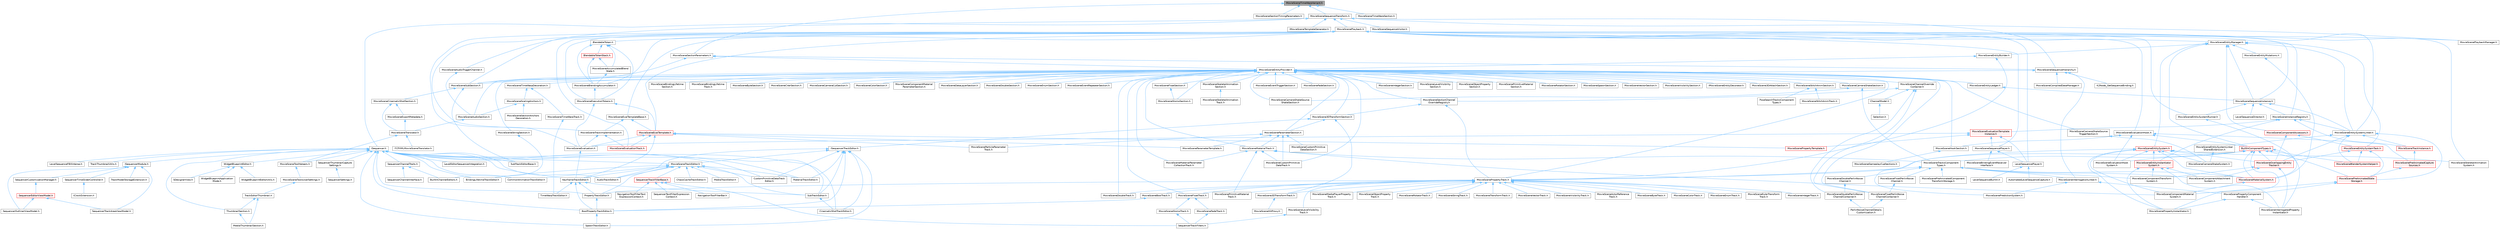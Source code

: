 digraph "MovieSceneTimeWarpVariant.h"
{
 // INTERACTIVE_SVG=YES
 // LATEX_PDF_SIZE
  bgcolor="transparent";
  edge [fontname=Helvetica,fontsize=10,labelfontname=Helvetica,labelfontsize=10];
  node [fontname=Helvetica,fontsize=10,shape=box,height=0.2,width=0.4];
  Node1 [id="Node000001",label="MovieSceneTimeWarpVariant.h",height=0.2,width=0.4,color="gray40", fillcolor="grey60", style="filled", fontcolor="black",tooltip=" "];
  Node1 -> Node2 [id="edge1_Node000001_Node000002",dir="back",color="steelblue1",style="solid",tooltip=" "];
  Node2 [id="Node000002",label="MovieSceneSectionParameters.h",height=0.2,width=0.4,color="grey40", fillcolor="white", style="filled",URL="$da/d17/MovieSceneSectionParameters_8h.html",tooltip=" "];
  Node2 -> Node3 [id="edge2_Node000002_Node000003",dir="back",color="steelblue1",style="solid",tooltip=" "];
  Node3 [id="Node000003",label="IMovieSceneEntityProvider.h",height=0.2,width=0.4,color="grey40", fillcolor="white", style="filled",URL="$dc/de1/IMovieSceneEntityProvider_8h.html",tooltip=" "];
  Node3 -> Node4 [id="edge3_Node000003_Node000004",dir="back",color="steelblue1",style="solid",tooltip=" "];
  Node4 [id="Node000004",label="IMovieSceneEntityDecorator.h",height=0.2,width=0.4,color="grey40", fillcolor="white", style="filled",URL="$da/d36/IMovieSceneEntityDecorator_8h.html",tooltip=" "];
  Node3 -> Node5 [id="edge4_Node000003_Node000005",dir="back",color="steelblue1",style="solid",tooltip=" "];
  Node5 [id="Node000005",label="MovieScene3DAttachSection.h",height=0.2,width=0.4,color="grey40", fillcolor="white", style="filled",URL="$d4/db3/MovieScene3DAttachSection_8h.html",tooltip=" "];
  Node3 -> Node6 [id="edge5_Node000003_Node000006",dir="back",color="steelblue1",style="solid",tooltip=" "];
  Node6 [id="Node000006",label="MovieScene3DTransformSection.h",height=0.2,width=0.4,color="grey40", fillcolor="white", style="filled",URL="$de/dab/MovieScene3DTransformSection_8h.html",tooltip=" "];
  Node6 -> Node7 [id="edge6_Node000006_Node000007",dir="back",color="steelblue1",style="solid",tooltip=" "];
  Node7 [id="Node000007",label="ISequencerTrackEditor.h",height=0.2,width=0.4,color="grey40", fillcolor="white", style="filled",URL="$df/dca/ISequencerTrackEditor_8h.html",tooltip=" "];
  Node7 -> Node8 [id="edge7_Node000007_Node000008",dir="back",color="steelblue1",style="solid",tooltip=" "];
  Node8 [id="Node000008",label="AudioTrackEditor.h",height=0.2,width=0.4,color="grey40", fillcolor="white", style="filled",URL="$dd/d96/AudioTrackEditor_8h.html",tooltip=" "];
  Node7 -> Node9 [id="edge8_Node000007_Node000009",dir="back",color="steelblue1",style="solid",tooltip=" "];
  Node9 [id="Node000009",label="BoolPropertyTrackEditor.h",height=0.2,width=0.4,color="grey40", fillcolor="white", style="filled",URL="$db/d07/BoolPropertyTrackEditor_8h.html",tooltip=" "];
  Node9 -> Node10 [id="edge9_Node000009_Node000010",dir="back",color="steelblue1",style="solid",tooltip=" "];
  Node10 [id="Node000010",label="SpawnTrackEditor.h",height=0.2,width=0.4,color="grey40", fillcolor="white", style="filled",URL="$d5/dac/SpawnTrackEditor_8h.html",tooltip=" "];
  Node7 -> Node11 [id="edge10_Node000007_Node000011",dir="back",color="steelblue1",style="solid",tooltip=" "];
  Node11 [id="Node000011",label="CinematicShotTrackEditor.h",height=0.2,width=0.4,color="grey40", fillcolor="white", style="filled",URL="$d3/d0c/CinematicShotTrackEditor_8h.html",tooltip=" "];
  Node7 -> Node12 [id="edge11_Node000007_Node000012",dir="back",color="steelblue1",style="solid",tooltip=" "];
  Node12 [id="Node000012",label="CustomPrimitiveDataTrack\lEditor.h",height=0.2,width=0.4,color="grey40", fillcolor="white", style="filled",URL="$dc/d8f/CustomPrimitiveDataTrackEditor_8h.html",tooltip=" "];
  Node7 -> Node13 [id="edge12_Node000007_Node000013",dir="back",color="steelblue1",style="solid",tooltip=" "];
  Node13 [id="Node000013",label="MaterialTrackEditor.h",height=0.2,width=0.4,color="grey40", fillcolor="white", style="filled",URL="$d1/d9f/MaterialTrackEditor_8h.html",tooltip=" "];
  Node7 -> Node14 [id="edge13_Node000007_Node000014",dir="back",color="steelblue1",style="solid",tooltip=" "];
  Node14 [id="Node000014",label="MovieSceneTrackEditor.h",height=0.2,width=0.4,color="grey40", fillcolor="white", style="filled",URL="$db/d6c/MovieSceneTrackEditor_8h.html",tooltip=" "];
  Node14 -> Node8 [id="edge14_Node000014_Node000008",dir="back",color="steelblue1",style="solid",tooltip=" "];
  Node14 -> Node15 [id="edge15_Node000014_Node000015",dir="back",color="steelblue1",style="solid",tooltip=" "];
  Node15 [id="Node000015",label="BindingLifetimeTrackEditor.h",height=0.2,width=0.4,color="grey40", fillcolor="white", style="filled",URL="$db/d3c/BindingLifetimeTrackEditor_8h.html",tooltip=" "];
  Node14 -> Node16 [id="edge16_Node000014_Node000016",dir="back",color="steelblue1",style="solid",tooltip=" "];
  Node16 [id="Node000016",label="ChaosCacheTrackEditor.h",height=0.2,width=0.4,color="grey40", fillcolor="white", style="filled",URL="$db/d36/ChaosCacheTrackEditor_8h.html",tooltip=" "];
  Node14 -> Node17 [id="edge17_Node000014_Node000017",dir="back",color="steelblue1",style="solid",tooltip=" "];
  Node17 [id="Node000017",label="CommonAnimationTrackEditor.h",height=0.2,width=0.4,color="grey40", fillcolor="white", style="filled",URL="$d9/d6e/CommonAnimationTrackEditor_8h.html",tooltip=" "];
  Node14 -> Node12 [id="edge18_Node000014_Node000012",dir="back",color="steelblue1",style="solid",tooltip=" "];
  Node14 -> Node18 [id="edge19_Node000014_Node000018",dir="back",color="steelblue1",style="solid",tooltip=" "];
  Node18 [id="Node000018",label="KeyframeTrackEditor.h",height=0.2,width=0.4,color="grey40", fillcolor="white", style="filled",URL="$dd/d47/KeyframeTrackEditor_8h.html",tooltip=" "];
  Node18 -> Node9 [id="edge20_Node000018_Node000009",dir="back",color="steelblue1",style="solid",tooltip=" "];
  Node18 -> Node19 [id="edge21_Node000018_Node000019",dir="back",color="steelblue1",style="solid",tooltip=" "];
  Node19 [id="Node000019",label="PropertyTrackEditor.h",height=0.2,width=0.4,color="grey40", fillcolor="white", style="filled",URL="$da/d9a/PropertyTrackEditor_8h.html",tooltip=" "];
  Node19 -> Node9 [id="edge22_Node000019_Node000009",dir="back",color="steelblue1",style="solid",tooltip=" "];
  Node18 -> Node20 [id="edge23_Node000018_Node000020",dir="back",color="steelblue1",style="solid",tooltip=" "];
  Node20 [id="Node000020",label="SubTrackEditor.h",height=0.2,width=0.4,color="grey40", fillcolor="white", style="filled",URL="$d8/d5b/SubTrackEditor_8h.html",tooltip=" "];
  Node20 -> Node11 [id="edge24_Node000020_Node000011",dir="back",color="steelblue1",style="solid",tooltip=" "];
  Node18 -> Node21 [id="edge25_Node000018_Node000021",dir="back",color="steelblue1",style="solid",tooltip=" "];
  Node21 [id="Node000021",label="TimeWarpTrackEditor.h",height=0.2,width=0.4,color="grey40", fillcolor="white", style="filled",URL="$dc/d2e/TimeWarpTrackEditor_8h.html",tooltip=" "];
  Node14 -> Node13 [id="edge26_Node000014_Node000013",dir="back",color="steelblue1",style="solid",tooltip=" "];
  Node14 -> Node22 [id="edge27_Node000014_Node000022",dir="back",color="steelblue1",style="solid",tooltip=" "];
  Node22 [id="Node000022",label="MediaTrackEditor.h",height=0.2,width=0.4,color="grey40", fillcolor="white", style="filled",URL="$d0/d41/MediaTrackEditor_8h.html",tooltip=" "];
  Node14 -> Node19 [id="edge28_Node000014_Node000019",dir="back",color="steelblue1",style="solid",tooltip=" "];
  Node14 -> Node23 [id="edge29_Node000014_Node000023",dir="back",color="steelblue1",style="solid",tooltip=" "];
  Node23 [id="Node000023",label="SequencerTrackFilterBase.h",height=0.2,width=0.4,color="red", fillcolor="#FFF0F0", style="filled",URL="$d8/def/Filters_2SequencerTrackFilterBase_8h.html",tooltip=" "];
  Node23 -> Node24 [id="edge30_Node000023_Node000024",dir="back",color="steelblue1",style="solid",tooltip=" "];
  Node24 [id="Node000024",label="NavigationToolFilterBar.h",height=0.2,width=0.4,color="grey40", fillcolor="white", style="filled",URL="$df/d14/NavigationToolFilterBar_8h.html",tooltip=" "];
  Node23 -> Node25 [id="edge31_Node000023_Node000025",dir="back",color="steelblue1",style="solid",tooltip=" "];
  Node25 [id="Node000025",label="NavigationToolFilterText\lExpressionContext.h",height=0.2,width=0.4,color="grey40", fillcolor="white", style="filled",URL="$d8/dd2/NavigationToolFilterTextExpressionContext_8h.html",tooltip=" "];
  Node23 -> Node26 [id="edge32_Node000023_Node000026",dir="back",color="steelblue1",style="solid",tooltip=" "];
  Node26 [id="Node000026",label="SequencerTextFilterExpression\lContext.h",height=0.2,width=0.4,color="grey40", fillcolor="white", style="filled",URL="$d0/d9f/SequencerTextFilterExpressionContext_8h.html",tooltip=" "];
  Node23 -> Node38 [id="edge33_Node000023_Node000038",dir="back",color="steelblue1",style="solid",tooltip=" "];
  Node38 [id="Node000038",label="SequencerTrackFilters.h",height=0.2,width=0.4,color="grey40", fillcolor="white", style="filled",URL="$df/d72/SequencerTrackFilters_8h.html",tooltip=" "];
  Node14 -> Node20 [id="edge34_Node000014_Node000020",dir="back",color="steelblue1",style="solid",tooltip=" "];
  Node7 -> Node10 [id="edge35_Node000007_Node000010",dir="back",color="steelblue1",style="solid",tooltip=" "];
  Node7 -> Node20 [id="edge36_Node000007_Node000020",dir="back",color="steelblue1",style="solid",tooltip=" "];
  Node6 -> Node39 [id="edge37_Node000006_Node000039",dir="back",color="steelblue1",style="solid",tooltip=" "];
  Node39 [id="Node000039",label="MovieScene3DTransformTrack.h",height=0.2,width=0.4,color="grey40", fillcolor="white", style="filled",URL="$d9/d06/MovieScene3DTransformTrack_8h.html",tooltip=" "];
  Node39 -> Node40 [id="edge38_Node000039_Node000040",dir="back",color="steelblue1",style="solid",tooltip=" "];
  Node40 [id="Node000040",label="MovieSceneHitProxy.h",height=0.2,width=0.4,color="grey40", fillcolor="white", style="filled",URL="$d0/d01/MovieSceneHitProxy_8h.html",tooltip=" "];
  Node6 -> Node41 [id="edge39_Node000006_Node000041",dir="back",color="steelblue1",style="solid",tooltip=" "];
  Node41 [id="Node000041",label="MovieSceneParameterSection.h",height=0.2,width=0.4,color="grey40", fillcolor="white", style="filled",URL="$de/d65/MovieSceneParameterSection_8h.html",tooltip=" "];
  Node41 -> Node42 [id="edge40_Node000041_Node000042",dir="back",color="steelblue1",style="solid",tooltip=" "];
  Node42 [id="Node000042",label="MovieSceneCustomPrimitive\lDataSection.h",height=0.2,width=0.4,color="grey40", fillcolor="white", style="filled",URL="$d2/d78/MovieSceneCustomPrimitiveDataSection_8h.html",tooltip=" "];
  Node41 -> Node43 [id="edge41_Node000041_Node000043",dir="back",color="steelblue1",style="solid",tooltip=" "];
  Node43 [id="Node000043",label="MovieSceneCustomPrimitive\lDataTrack.h",height=0.2,width=0.4,color="grey40", fillcolor="white", style="filled",URL="$db/d39/MovieSceneCustomPrimitiveDataTrack_8h.html",tooltip=" "];
  Node41 -> Node44 [id="edge42_Node000041_Node000044",dir="back",color="steelblue1",style="solid",tooltip=" "];
  Node44 [id="Node000044",label="MovieSceneMaterialTrack.h",height=0.2,width=0.4,color="grey40", fillcolor="white", style="filled",URL="$d8/d92/MovieSceneMaterialTrack_8h.html",tooltip=" "];
  Node44 -> Node45 [id="edge43_Node000044_Node000045",dir="back",color="steelblue1",style="solid",tooltip=" "];
  Node45 [id="Node000045",label="MovieSceneComponentMaterial\lSystem.h",height=0.2,width=0.4,color="grey40", fillcolor="white", style="filled",URL="$d7/d7c/MovieSceneComponentMaterialSystem_8h.html",tooltip=" "];
  Node44 -> Node43 [id="edge44_Node000044_Node000043",dir="back",color="steelblue1",style="solid",tooltip=" "];
  Node44 -> Node46 [id="edge45_Node000044_Node000046",dir="back",color="steelblue1",style="solid",tooltip=" "];
  Node46 [id="Node000046",label="MovieSceneMaterialParameter\lCollectionTrack.h",height=0.2,width=0.4,color="grey40", fillcolor="white", style="filled",URL="$d7/dc8/MovieSceneMaterialParameterCollectionTrack_8h.html",tooltip=" "];
  Node44 -> Node47 [id="edge46_Node000044_Node000047",dir="back",color="steelblue1",style="solid",tooltip=" "];
  Node47 [id="Node000047",label="MovieScenePrimitiveMaterial\lTrack.h",height=0.2,width=0.4,color="grey40", fillcolor="white", style="filled",URL="$dc/dc4/MovieScenePrimitiveMaterialTrack_8h.html",tooltip=" "];
  Node44 -> Node48 [id="edge47_Node000044_Node000048",dir="back",color="steelblue1",style="solid",tooltip=" "];
  Node48 [id="Node000048",label="MovieSceneTracksComponent\lTypes.h",height=0.2,width=0.4,color="grey40", fillcolor="white", style="filled",URL="$d5/d6a/MovieSceneTracksComponentTypes_8h.html",tooltip=" "];
  Node48 -> Node49 [id="edge48_Node000048_Node000049",dir="back",color="steelblue1",style="solid",tooltip=" "];
  Node49 [id="Node000049",label="MovieSceneComponentAttachment\lSystem.h",height=0.2,width=0.4,color="grey40", fillcolor="white", style="filled",URL="$d9/db3/MovieSceneComponentAttachmentSystem_8h.html",tooltip=" "];
  Node48 -> Node50 [id="edge49_Node000048_Node000050",dir="back",color="steelblue1",style="solid",tooltip=" "];
  Node50 [id="Node000050",label="MovieSceneComponentTransform\lSystem.h",height=0.2,width=0.4,color="grey40", fillcolor="white", style="filled",URL="$d1/d3e/MovieSceneComponentTransformSystem_8h.html",tooltip=" "];
  Node48 -> Node51 [id="edge50_Node000048_Node000051",dir="back",color="steelblue1",style="solid",tooltip=" "];
  Node51 [id="Node000051",label="MovieSceneDoublePerlinNoise\lChannel.h",height=0.2,width=0.4,color="grey40", fillcolor="white", style="filled",URL="$d9/d50/MovieSceneDoublePerlinNoiseChannel_8h.html",tooltip=" "];
  Node51 -> Node52 [id="edge51_Node000051_Node000052",dir="back",color="steelblue1",style="solid",tooltip=" "];
  Node52 [id="Node000052",label="MovieSceneDoublePerlinNoise\lChannelContainer.h",height=0.2,width=0.4,color="grey40", fillcolor="white", style="filled",URL="$de/dae/MovieSceneDoublePerlinNoiseChannelContainer_8h.html",tooltip=" "];
  Node52 -> Node53 [id="edge52_Node000052_Node000053",dir="back",color="steelblue1",style="solid",tooltip=" "];
  Node53 [id="Node000053",label="PerlinNoiseChannelDetails\lCustomization.h",height=0.2,width=0.4,color="grey40", fillcolor="white", style="filled",URL="$d6/df3/PerlinNoiseChannelDetailsCustomization_8h.html",tooltip=" "];
  Node48 -> Node54 [id="edge53_Node000048_Node000054",dir="back",color="steelblue1",style="solid",tooltip=" "];
  Node54 [id="Node000054",label="MovieSceneFloatPerlinNoise\lChannel.h",height=0.2,width=0.4,color="grey40", fillcolor="white", style="filled",URL="$d2/d9d/MovieSceneFloatPerlinNoiseChannel_8h.html",tooltip=" "];
  Node54 -> Node55 [id="edge54_Node000054_Node000055",dir="back",color="steelblue1",style="solid",tooltip=" "];
  Node55 [id="Node000055",label="MovieSceneFloatPerlinNoise\lChannelContainer.h",height=0.2,width=0.4,color="grey40", fillcolor="white", style="filled",URL="$d6/dcb/MovieSceneFloatPerlinNoiseChannelContainer_8h.html",tooltip=" "];
  Node55 -> Node53 [id="edge55_Node000055_Node000053",dir="back",color="steelblue1",style="solid",tooltip=" "];
  Node48 -> Node56 [id="edge56_Node000048_Node000056",dir="back",color="steelblue1",style="solid",tooltip=" "];
  Node56 [id="Node000056",label="MovieSceneInterrogationLinker.h",height=0.2,width=0.4,color="grey40", fillcolor="white", style="filled",URL="$d9/d6a/MovieSceneInterrogationLinker_8h.html",tooltip=" "];
  Node56 -> Node57 [id="edge57_Node000056_Node000057",dir="back",color="steelblue1",style="solid",tooltip=" "];
  Node57 [id="Node000057",label="MovieScenePredictionSystem.h",height=0.2,width=0.4,color="grey40", fillcolor="white", style="filled",URL="$dc/d7f/MovieScenePredictionSystem_8h.html",tooltip=" "];
  Node56 -> Node58 [id="edge58_Node000056_Node000058",dir="back",color="steelblue1",style="solid",tooltip=" "];
  Node58 [id="Node000058",label="MovieScenePropertyComponent\lHandler.h",height=0.2,width=0.4,color="grey40", fillcolor="white", style="filled",URL="$d1/d1c/MovieScenePropertyComponentHandler_8h.html",tooltip=" "];
  Node58 -> Node59 [id="edge59_Node000058_Node000059",dir="back",color="steelblue1",style="solid",tooltip=" "];
  Node59 [id="Node000059",label="MovieSceneInterrogatedProperty\lInstantiator.h",height=0.2,width=0.4,color="grey40", fillcolor="white", style="filled",URL="$df/d43/MovieSceneInterrogatedPropertyInstantiator_8h.html",tooltip=" "];
  Node58 -> Node60 [id="edge60_Node000058_Node000060",dir="back",color="steelblue1",style="solid",tooltip=" "];
  Node60 [id="Node000060",label="MovieScenePropertyInstantiator.h",height=0.2,width=0.4,color="grey40", fillcolor="white", style="filled",URL="$d2/ddc/MovieScenePropertyInstantiator_8h.html",tooltip=" "];
  Node48 -> Node61 [id="edge61_Node000048_Node000061",dir="back",color="steelblue1",style="solid",tooltip=" "];
  Node61 [id="Node000061",label="MovieSceneMaterialSystem.h",height=0.2,width=0.4,color="red", fillcolor="#FFF0F0", style="filled",URL="$d2/d2f/MovieSceneMaterialSystem_8h.html",tooltip=" "];
  Node61 -> Node45 [id="edge62_Node000061_Node000045",dir="back",color="steelblue1",style="solid",tooltip=" "];
  Node48 -> Node63 [id="edge63_Node000048_Node000063",dir="back",color="steelblue1",style="solid",tooltip=" "];
  Node63 [id="Node000063",label="MovieScenePreAnimatedComponent\lTransformStorage.h",height=0.2,width=0.4,color="grey40", fillcolor="white", style="filled",URL="$d9/d84/MovieScenePreAnimatedComponentTransformStorage_8h.html",tooltip=" "];
  Node48 -> Node64 [id="edge64_Node000048_Node000064",dir="back",color="steelblue1",style="solid",tooltip=" "];
  Node64 [id="Node000064",label="MovieScenePropertyTrack.h",height=0.2,width=0.4,color="grey40", fillcolor="white", style="filled",URL="$da/d0c/MovieScenePropertyTrack_8h.html",tooltip=" "];
  Node64 -> Node39 [id="edge65_Node000064_Node000039",dir="back",color="steelblue1",style="solid",tooltip=" "];
  Node64 -> Node65 [id="edge66_Node000064_Node000065",dir="back",color="steelblue1",style="solid",tooltip=" "];
  Node65 [id="Node000065",label="MovieSceneActorReference\lTrack.h",height=0.2,width=0.4,color="grey40", fillcolor="white", style="filled",URL="$d9/d9b/MovieSceneActorReferenceTrack_8h.html",tooltip=" "];
  Node64 -> Node66 [id="edge67_Node000064_Node000066",dir="back",color="steelblue1",style="solid",tooltip=" "];
  Node66 [id="Node000066",label="MovieSceneBoolTrack.h",height=0.2,width=0.4,color="grey40", fillcolor="white", style="filled",URL="$d7/ddf/MovieSceneBoolTrack_8h.html",tooltip=" "];
  Node66 -> Node9 [id="edge68_Node000066_Node000009",dir="back",color="steelblue1",style="solid",tooltip=" "];
  Node64 -> Node67 [id="edge69_Node000064_Node000067",dir="back",color="steelblue1",style="solid",tooltip=" "];
  Node67 [id="Node000067",label="MovieSceneByteTrack.h",height=0.2,width=0.4,color="grey40", fillcolor="white", style="filled",URL="$dc/d79/MovieSceneByteTrack_8h.html",tooltip=" "];
  Node64 -> Node68 [id="edge70_Node000064_Node000068",dir="back",color="steelblue1",style="solid",tooltip=" "];
  Node68 [id="Node000068",label="MovieSceneColorTrack.h",height=0.2,width=0.4,color="grey40", fillcolor="white", style="filled",URL="$d8/df9/MovieSceneColorTrack_8h.html",tooltip=" "];
  Node64 -> Node69 [id="edge71_Node000064_Node000069",dir="back",color="steelblue1",style="solid",tooltip=" "];
  Node69 [id="Node000069",label="MovieSceneDoubleTrack.h",height=0.2,width=0.4,color="grey40", fillcolor="white", style="filled",URL="$de/d31/MovieSceneDoubleTrack_8h.html",tooltip=" "];
  Node64 -> Node70 [id="edge72_Node000064_Node000070",dir="back",color="steelblue1",style="solid",tooltip=" "];
  Node70 [id="Node000070",label="MovieSceneEnumTrack.h",height=0.2,width=0.4,color="grey40", fillcolor="white", style="filled",URL="$d6/d95/MovieSceneEnumTrack_8h.html",tooltip=" "];
  Node64 -> Node71 [id="edge73_Node000064_Node000071",dir="back",color="steelblue1",style="solid",tooltip=" "];
  Node71 [id="Node000071",label="MovieSceneEulerTransform\lTrack.h",height=0.2,width=0.4,color="grey40", fillcolor="white", style="filled",URL="$d7/d3a/MovieSceneEulerTransformTrack_8h.html",tooltip=" "];
  Node64 -> Node72 [id="edge74_Node000064_Node000072",dir="back",color="steelblue1",style="solid",tooltip=" "];
  Node72 [id="Node000072",label="MovieSceneFloatTrack.h",height=0.2,width=0.4,color="grey40", fillcolor="white", style="filled",URL="$dc/d88/MovieSceneFloatTrack_8h.html",tooltip=" "];
  Node72 -> Node73 [id="edge75_Node000072_Node000073",dir="back",color="steelblue1",style="solid",tooltip=" "];
  Node73 [id="Node000073",label="MovieSceneFadeTrack.h",height=0.2,width=0.4,color="grey40", fillcolor="white", style="filled",URL="$d3/dd6/MovieSceneFadeTrack_8h.html",tooltip=" "];
  Node73 -> Node38 [id="edge76_Node000073_Node000038",dir="back",color="steelblue1",style="solid",tooltip=" "];
  Node72 -> Node74 [id="edge77_Node000072_Node000074",dir="back",color="steelblue1",style="solid",tooltip=" "];
  Node74 [id="Node000074",label="MovieSceneSlomoTrack.h",height=0.2,width=0.4,color="grey40", fillcolor="white", style="filled",URL="$d3/d88/MovieSceneSlomoTrack_8h.html",tooltip=" "];
  Node74 -> Node38 [id="edge78_Node000074_Node000038",dir="back",color="steelblue1",style="solid",tooltip=" "];
  Node64 -> Node75 [id="edge79_Node000064_Node000075",dir="back",color="steelblue1",style="solid",tooltip=" "];
  Node75 [id="Node000075",label="MovieSceneIntegerTrack.h",height=0.2,width=0.4,color="grey40", fillcolor="white", style="filled",URL="$d9/d1a/MovieSceneIntegerTrack_8h.html",tooltip=" "];
  Node64 -> Node76 [id="edge80_Node000064_Node000076",dir="back",color="steelblue1",style="solid",tooltip=" "];
  Node76 [id="Node000076",label="MovieSceneLevelVisibility\lTrack.h",height=0.2,width=0.4,color="grey40", fillcolor="white", style="filled",URL="$d8/dae/MovieSceneLevelVisibilityTrack_8h.html",tooltip=" "];
  Node76 -> Node38 [id="edge81_Node000076_Node000038",dir="back",color="steelblue1",style="solid",tooltip=" "];
  Node64 -> Node77 [id="edge82_Node000064_Node000077",dir="back",color="steelblue1",style="solid",tooltip=" "];
  Node77 [id="Node000077",label="MovieSceneMediaPlayerProperty\lTrack.h",height=0.2,width=0.4,color="grey40", fillcolor="white", style="filled",URL="$d4/da1/MovieSceneMediaPlayerPropertyTrack_8h.html",tooltip=" "];
  Node64 -> Node78 [id="edge83_Node000064_Node000078",dir="back",color="steelblue1",style="solid",tooltip=" "];
  Node78 [id="Node000078",label="MovieSceneObjectProperty\lTrack.h",height=0.2,width=0.4,color="grey40", fillcolor="white", style="filled",URL="$dc/da9/MovieSceneObjectPropertyTrack_8h.html",tooltip=" "];
  Node64 -> Node47 [id="edge84_Node000064_Node000047",dir="back",color="steelblue1",style="solid",tooltip=" "];
  Node64 -> Node79 [id="edge85_Node000064_Node000079",dir="back",color="steelblue1",style="solid",tooltip=" "];
  Node79 [id="Node000079",label="MovieSceneRotatorTrack.h",height=0.2,width=0.4,color="grey40", fillcolor="white", style="filled",URL="$d3/d8f/MovieSceneRotatorTrack_8h.html",tooltip=" "];
  Node64 -> Node80 [id="edge86_Node000064_Node000080",dir="back",color="steelblue1",style="solid",tooltip=" "];
  Node80 [id="Node000080",label="MovieSceneStringTrack.h",height=0.2,width=0.4,color="grey40", fillcolor="white", style="filled",URL="$dd/d54/MovieSceneStringTrack_8h.html",tooltip=" "];
  Node64 -> Node81 [id="edge87_Node000064_Node000081",dir="back",color="steelblue1",style="solid",tooltip=" "];
  Node81 [id="Node000081",label="MovieSceneTransformTrack.h",height=0.2,width=0.4,color="grey40", fillcolor="white", style="filled",URL="$df/d57/MovieSceneTransformTrack_8h.html",tooltip=" "];
  Node64 -> Node82 [id="edge88_Node000064_Node000082",dir="back",color="steelblue1",style="solid",tooltip=" "];
  Node82 [id="Node000082",label="MovieSceneVectorTrack.h",height=0.2,width=0.4,color="grey40", fillcolor="white", style="filled",URL="$d8/d5e/MovieSceneVectorTrack_8h.html",tooltip=" "];
  Node64 -> Node83 [id="edge89_Node000064_Node000083",dir="back",color="steelblue1",style="solid",tooltip=" "];
  Node83 [id="Node000083",label="MovieSceneVisibilityTrack.h",height=0.2,width=0.4,color="grey40", fillcolor="white", style="filled",URL="$dd/d5e/MovieSceneVisibilityTrack_8h.html",tooltip=" "];
  Node64 -> Node19 [id="edge90_Node000064_Node000019",dir="back",color="steelblue1",style="solid",tooltip=" "];
  Node41 -> Node84 [id="edge91_Node000041_Node000084",dir="back",color="steelblue1",style="solid",tooltip=" "];
  Node84 [id="Node000084",label="MovieSceneParameterTemplate.h",height=0.2,width=0.4,color="grey40", fillcolor="white", style="filled",URL="$d9/df3/MovieSceneParameterTemplate_8h.html",tooltip=" "];
  Node41 -> Node85 [id="edge92_Node000041_Node000085",dir="back",color="steelblue1",style="solid",tooltip=" "];
  Node85 [id="Node000085",label="MovieSceneParticleParameter\lTrack.h",height=0.2,width=0.4,color="grey40", fillcolor="white", style="filled",URL="$d2/d09/MovieSceneParticleParameterTrack_8h.html",tooltip=" "];
  Node3 -> Node86 [id="edge93_Node000003_Node000086",dir="back",color="steelblue1",style="solid",tooltip=" "];
  Node86 [id="Node000086",label="MovieSceneAudioSection.h",height=0.2,width=0.4,color="grey40", fillcolor="white", style="filled",URL="$da/d5f/MovieSceneAudioSection_8h.html",tooltip=" "];
  Node86 -> Node87 [id="edge94_Node000086_Node000087",dir="back",color="steelblue1",style="solid",tooltip=" "];
  Node87 [id="Node000087",label="MovieSceneTranslator.h",height=0.2,width=0.4,color="grey40", fillcolor="white", style="filled",URL="$d2/d49/MovieSceneTranslator_8h.html",tooltip=" "];
  Node87 -> Node88 [id="edge95_Node000087_Node000088",dir="back",color="steelblue1",style="solid",tooltip=" "];
  Node88 [id="Node000088",label="FCPXMLMovieSceneTranslator.h",height=0.2,width=0.4,color="grey40", fillcolor="white", style="filled",URL="$d2/d93/FCPXMLMovieSceneTranslator_8h.html",tooltip=" "];
  Node87 -> Node89 [id="edge96_Node000087_Node000089",dir="back",color="steelblue1",style="solid",tooltip=" "];
  Node89 [id="Node000089",label="MovieSceneToolHelpers.h",height=0.2,width=0.4,color="grey40", fillcolor="white", style="filled",URL="$d4/d0e/MovieSceneToolHelpers_8h.html",tooltip=" "];
  Node89 -> Node90 [id="edge97_Node000089_Node000090",dir="back",color="steelblue1",style="solid",tooltip=" "];
  Node90 [id="Node000090",label="MovieSceneToolsUserSettings.h",height=0.2,width=0.4,color="grey40", fillcolor="white", style="filled",URL="$d5/dab/MovieSceneToolsUserSettings_8h.html",tooltip=" "];
  Node90 -> Node91 [id="edge98_Node000090_Node000091",dir="back",color="steelblue1",style="solid",tooltip=" "];
  Node91 [id="Node000091",label="TrackEditorThumbnail.h",height=0.2,width=0.4,color="grey40", fillcolor="white", style="filled",URL="$d6/d44/TrackEditorThumbnail_8h.html",tooltip=" "];
  Node91 -> Node92 [id="edge99_Node000091_Node000092",dir="back",color="steelblue1",style="solid",tooltip=" "];
  Node92 [id="Node000092",label="MediaThumbnailSection.h",height=0.2,width=0.4,color="grey40", fillcolor="white", style="filled",URL="$d8/dfe/MediaThumbnailSection_8h.html",tooltip=" "];
  Node91 -> Node93 [id="edge100_Node000091_Node000093",dir="back",color="steelblue1",style="solid",tooltip=" "];
  Node93 [id="Node000093",label="ThumbnailSection.h",height=0.2,width=0.4,color="grey40", fillcolor="white", style="filled",URL="$de/daf/ThumbnailSection_8h.html",tooltip=" "];
  Node93 -> Node92 [id="edge101_Node000093_Node000092",dir="back",color="steelblue1",style="solid",tooltip=" "];
  Node3 -> Node94 [id="edge102_Node000003_Node000094",dir="back",color="steelblue1",style="solid",tooltip=" "];
  Node94 [id="Node000094",label="MovieSceneBindingLifetime\lSection.h",height=0.2,width=0.4,color="grey40", fillcolor="white", style="filled",URL="$da/d3d/MovieSceneBindingLifetimeSection_8h.html",tooltip=" "];
  Node3 -> Node95 [id="edge103_Node000003_Node000095",dir="back",color="steelblue1",style="solid",tooltip=" "];
  Node95 [id="Node000095",label="MovieSceneBindingLifetime\lTrack.h",height=0.2,width=0.4,color="grey40", fillcolor="white", style="filled",URL="$d8/d77/MovieSceneBindingLifetimeTrack_8h.html",tooltip=" "];
  Node3 -> Node96 [id="edge104_Node000003_Node000096",dir="back",color="steelblue1",style="solid",tooltip=" "];
  Node96 [id="Node000096",label="MovieSceneByteSection.h",height=0.2,width=0.4,color="grey40", fillcolor="white", style="filled",URL="$da/dd4/MovieSceneByteSection_8h.html",tooltip=" "];
  Node3 -> Node97 [id="edge105_Node000003_Node000097",dir="back",color="steelblue1",style="solid",tooltip=" "];
  Node97 [id="Node000097",label="MovieSceneCVarSection.h",height=0.2,width=0.4,color="grey40", fillcolor="white", style="filled",URL="$da/de6/MovieSceneCVarSection_8h.html",tooltip=" "];
  Node3 -> Node98 [id="edge106_Node000003_Node000098",dir="back",color="steelblue1",style="solid",tooltip=" "];
  Node98 [id="Node000098",label="MovieSceneCameraCutSection.h",height=0.2,width=0.4,color="grey40", fillcolor="white", style="filled",URL="$d8/d5f/MovieSceneCameraCutSection_8h.html",tooltip=" "];
  Node3 -> Node99 [id="edge107_Node000003_Node000099",dir="back",color="steelblue1",style="solid",tooltip=" "];
  Node99 [id="Node000099",label="MovieSceneCameraShakeSection.h",height=0.2,width=0.4,color="grey40", fillcolor="white", style="filled",URL="$df/d10/MovieSceneCameraShakeSection_8h.html",tooltip=" "];
  Node99 -> Node100 [id="edge108_Node000099_Node000100",dir="back",color="steelblue1",style="solid",tooltip=" "];
  Node100 [id="Node000100",label="MovieSceneCameraShakeSource\lShakeSection.h",height=0.2,width=0.4,color="grey40", fillcolor="white", style="filled",URL="$d1/d24/MovieSceneCameraShakeSourceShakeSection_8h.html",tooltip=" "];
  Node99 -> Node48 [id="edge109_Node000099_Node000048",dir="back",color="steelblue1",style="solid",tooltip=" "];
  Node3 -> Node100 [id="edge110_Node000003_Node000100",dir="back",color="steelblue1",style="solid",tooltip=" "];
  Node3 -> Node101 [id="edge111_Node000003_Node000101",dir="back",color="steelblue1",style="solid",tooltip=" "];
  Node101 [id="Node000101",label="MovieSceneCameraShakeSource\lTriggerSection.h",height=0.2,width=0.4,color="grey40", fillcolor="white", style="filled",URL="$d3/d5f/MovieSceneCameraShakeSourceTriggerSection_8h.html",tooltip=" "];
  Node101 -> Node102 [id="edge112_Node000101_Node000102",dir="back",color="steelblue1",style="solid",tooltip=" "];
  Node102 [id="Node000102",label="MovieSceneCameraShakeSystem.h",height=0.2,width=0.4,color="grey40", fillcolor="white", style="filled",URL="$d2/dcc/MovieSceneCameraShakeSystem_8h.html",tooltip=" "];
  Node3 -> Node103 [id="edge113_Node000003_Node000103",dir="back",color="steelblue1",style="solid",tooltip=" "];
  Node103 [id="Node000103",label="MovieSceneChannelOverride\lContainer.h",height=0.2,width=0.4,color="grey40", fillcolor="white", style="filled",URL="$d1/dd2/MovieSceneChannelOverrideContainer_8h.html",tooltip=" "];
  Node103 -> Node104 [id="edge114_Node000103_Node000104",dir="back",color="steelblue1",style="solid",tooltip=" "];
  Node104 [id="Node000104",label="ChannelModel.h",height=0.2,width=0.4,color="grey40", fillcolor="white", style="filled",URL="$de/d30/ChannelModel_8h.html",tooltip=" "];
  Node104 -> Node105 [id="edge115_Node000104_Node000105",dir="back",color="steelblue1",style="solid",tooltip=" "];
  Node105 [id="Node000105",label="Selection.h",height=0.2,width=0.4,color="grey40", fillcolor="white", style="filled",URL="$dd/dc2/Editor_2Sequencer_2Public_2MVVM_2Selection_2Selection_8h.html",tooltip=" "];
  Node103 -> Node52 [id="edge116_Node000103_Node000052",dir="back",color="steelblue1",style="solid",tooltip=" "];
  Node103 -> Node55 [id="edge117_Node000103_Node000055",dir="back",color="steelblue1",style="solid",tooltip=" "];
  Node103 -> Node106 [id="edge118_Node000103_Node000106",dir="back",color="steelblue1",style="solid",tooltip=" "];
  Node106 [id="Node000106",label="MovieSceneSectionChannel\lOverrideRegistry.h",height=0.2,width=0.4,color="grey40", fillcolor="white", style="filled",URL="$d0/d33/MovieSceneSectionChannelOverrideRegistry_8h.html",tooltip=" "];
  Node106 -> Node6 [id="edge119_Node000106_Node000006",dir="back",color="steelblue1",style="solid",tooltip=" "];
  Node106 -> Node64 [id="edge120_Node000106_Node000064",dir="back",color="steelblue1",style="solid",tooltip=" "];
  Node3 -> Node107 [id="edge121_Node000003_Node000107",dir="back",color="steelblue1",style="solid",tooltip=" "];
  Node107 [id="Node000107",label="MovieSceneColorSection.h",height=0.2,width=0.4,color="grey40", fillcolor="white", style="filled",URL="$dd/dd4/MovieSceneColorSection_8h.html",tooltip=" "];
  Node3 -> Node108 [id="edge122_Node000003_Node000108",dir="back",color="steelblue1",style="solid",tooltip=" "];
  Node108 [id="Node000108",label="MovieSceneComponentMaterial\lParameterSection.h",height=0.2,width=0.4,color="grey40", fillcolor="white", style="filled",URL="$dd/d3d/MovieSceneComponentMaterialParameterSection_8h.html",tooltip=" "];
  Node3 -> Node43 [id="edge123_Node000003_Node000043",dir="back",color="steelblue1",style="solid",tooltip=" "];
  Node3 -> Node109 [id="edge124_Node000003_Node000109",dir="back",color="steelblue1",style="solid",tooltip=" "];
  Node109 [id="Node000109",label="MovieSceneDataLayerSection.h",height=0.2,width=0.4,color="grey40", fillcolor="white", style="filled",URL="$d9/d30/MovieSceneDataLayerSection_8h.html",tooltip=" "];
  Node3 -> Node110 [id="edge125_Node000003_Node000110",dir="back",color="steelblue1",style="solid",tooltip=" "];
  Node110 [id="Node000110",label="MovieSceneDoubleSection.h",height=0.2,width=0.4,color="grey40", fillcolor="white", style="filled",URL="$d3/df4/MovieSceneDoubleSection_8h.html",tooltip=" "];
  Node3 -> Node69 [id="edge126_Node000003_Node000069",dir="back",color="steelblue1",style="solid",tooltip=" "];
  Node3 -> Node111 [id="edge127_Node000003_Node000111",dir="back",color="steelblue1",style="solid",tooltip=" "];
  Node111 [id="Node000111",label="MovieSceneEntityLedger.h",height=0.2,width=0.4,color="grey40", fillcolor="white", style="filled",URL="$d6/d4e/MovieSceneEntityLedger_8h.html",tooltip=" "];
  Node111 -> Node112 [id="edge128_Node000111_Node000112",dir="back",color="steelblue1",style="solid",tooltip=" "];
  Node112 [id="Node000112",label="MovieSceneSequenceInstance.h",height=0.2,width=0.4,color="grey40", fillcolor="white", style="filled",URL="$d1/d07/MovieSceneSequenceInstance_8h.html",tooltip=" "];
  Node112 -> Node113 [id="edge129_Node000112_Node000113",dir="back",color="steelblue1",style="solid",tooltip=" "];
  Node113 [id="Node000113",label="LevelSequenceDirector.h",height=0.2,width=0.4,color="grey40", fillcolor="white", style="filled",URL="$d8/d00/LevelSequenceDirector_8h.html",tooltip=" "];
  Node112 -> Node114 [id="edge130_Node000112_Node000114",dir="back",color="steelblue1",style="solid",tooltip=" "];
  Node114 [id="Node000114",label="MovieSceneEntitySystemLinker.h",height=0.2,width=0.4,color="grey40", fillcolor="white", style="filled",URL="$d9/d16/MovieSceneEntitySystemLinker_8h.html",tooltip=" "];
  Node114 -> Node115 [id="edge131_Node000114_Node000115",dir="back",color="steelblue1",style="solid",tooltip=" "];
  Node115 [id="Node000115",label="MovieSceneBlenderSystemHelper.h",height=0.2,width=0.4,color="red", fillcolor="#FFF0F0", style="filled",URL="$d5/d47/MovieSceneBlenderSystemHelper_8h.html",tooltip=" "];
  Node114 -> Node119 [id="edge132_Node000114_Node000119",dir="back",color="steelblue1",style="solid",tooltip=" "];
  Node119 [id="Node000119",label="MovieSceneEntitySystemLinker\lSharedExtension.h",height=0.2,width=0.4,color="grey40", fillcolor="white", style="filled",URL="$dc/df1/MovieSceneEntitySystemLinkerSharedExtension_8h.html",tooltip=" "];
  Node119 -> Node102 [id="edge133_Node000119_Node000102",dir="back",color="steelblue1",style="solid",tooltip=" "];
  Node114 -> Node120 [id="edge134_Node000114_Node000120",dir="back",color="steelblue1",style="solid",tooltip=" "];
  Node120 [id="Node000120",label="MovieSceneOverlappingEntity\lTracker.h",height=0.2,width=0.4,color="red", fillcolor="#FFF0F0", style="filled",URL="$db/d41/MovieSceneOverlappingEntityTracker_8h.html",tooltip=" "];
  Node120 -> Node49 [id="edge135_Node000120_Node000049",dir="back",color="steelblue1",style="solid",tooltip=" "];
  Node120 -> Node50 [id="edge136_Node000120_Node000050",dir="back",color="steelblue1",style="solid",tooltip=" "];
  Node120 -> Node59 [id="edge137_Node000120_Node000059",dir="back",color="steelblue1",style="solid",tooltip=" "];
  Node114 -> Node124 [id="edge138_Node000114_Node000124",dir="back",color="steelblue1",style="solid",tooltip=" "];
  Node124 [id="Node000124",label="MovieScenePreAnimatedState\lStorage.h",height=0.2,width=0.4,color="red", fillcolor="#FFF0F0", style="filled",URL="$db/d56/MovieScenePreAnimatedStateStorage_8h.html",tooltip=" "];
  Node124 -> Node45 [id="edge139_Node000124_Node000045",dir="back",color="steelblue1",style="solid",tooltip=" "];
  Node124 -> Node58 [id="edge140_Node000124_Node000058",dir="back",color="steelblue1",style="solid",tooltip=" "];
  Node114 -> Node145 [id="edge141_Node000114_Node000145",dir="back",color="steelblue1",style="solid",tooltip=" "];
  Node145 [id="Node000145",label="MovieSceneTrackInstance.h",height=0.2,width=0.4,color="red", fillcolor="#FFF0F0", style="filled",URL="$d4/d28/MovieSceneTrackInstance_8h.html",tooltip=" "];
  Node145 -> Node164 [id="edge142_Node000145_Node000164",dir="back",color="steelblue1",style="solid",tooltip=" "];
  Node164 [id="Node000164",label="MovieScenePreAnimatedCapture\lSources.h",height=0.2,width=0.4,color="red", fillcolor="#FFF0F0", style="filled",URL="$de/d2c/MovieScenePreAnimatedCaptureSources_8h.html",tooltip=" "];
  Node164 -> Node124 [id="edge143_Node000164_Node000124",dir="back",color="steelblue1",style="solid",tooltip=" "];
  Node112 -> Node166 [id="edge144_Node000112_Node000166",dir="back",color="steelblue1",style="solid",tooltip=" "];
  Node166 [id="Node000166",label="MovieSceneEntitySystemRunner.h",height=0.2,width=0.4,color="grey40", fillcolor="white", style="filled",URL="$d3/db8/MovieSceneEntitySystemRunner_8h.html",tooltip=" "];
  Node166 -> Node61 [id="edge145_Node000166_Node000061",dir="back",color="steelblue1",style="solid",tooltip=" "];
  Node112 -> Node167 [id="edge146_Node000112_Node000167",dir="back",color="steelblue1",style="solid",tooltip=" "];
  Node167 [id="Node000167",label="MovieSceneInstanceRegistry.h",height=0.2,width=0.4,color="grey40", fillcolor="white", style="filled",URL="$d6/d54/MovieSceneInstanceRegistry_8h.html",tooltip=" "];
  Node167 -> Node168 [id="edge147_Node000167_Node000168",dir="back",color="steelblue1",style="solid",tooltip=" "];
  Node168 [id="Node000168",label="MovieSceneEntityInstantiator\lSystem.h",height=0.2,width=0.4,color="red", fillcolor="#FFF0F0", style="filled",URL="$d1/d77/MovieSceneEntityInstantiatorSystem_8h.html",tooltip=" "];
  Node168 -> Node49 [id="edge148_Node000168_Node000049",dir="back",color="steelblue1",style="solid",tooltip=" "];
  Node168 -> Node50 [id="edge149_Node000168_Node000050",dir="back",color="steelblue1",style="solid",tooltip=" "];
  Node168 -> Node59 [id="edge150_Node000168_Node000059",dir="back",color="steelblue1",style="solid",tooltip=" "];
  Node168 -> Node60 [id="edge151_Node000168_Node000060",dir="back",color="steelblue1",style="solid",tooltip=" "];
  Node167 -> Node114 [id="edge152_Node000167_Node000114",dir="back",color="steelblue1",style="solid",tooltip=" "];
  Node167 -> Node179 [id="edge153_Node000167_Node000179",dir="back",color="steelblue1",style="solid",tooltip=" "];
  Node179 [id="Node000179",label="MovieSceneEvaluationTemplate\lInstance.h",height=0.2,width=0.4,color="red", fillcolor="#FFF0F0", style="filled",URL="$dc/d63/MovieSceneEvaluationTemplateInstance_8h.html",tooltip=" "];
  Node179 -> Node180 [id="edge154_Node000179_Node000180",dir="back",color="steelblue1",style="solid",tooltip=" "];
  Node180 [id="Node000180",label="LevelSequencePlayer.h",height=0.2,width=0.4,color="grey40", fillcolor="white", style="filled",URL="$d0/d5e/LevelSequencePlayer_8h.html",tooltip=" "];
  Node180 -> Node181 [id="edge155_Node000180_Node000181",dir="back",color="steelblue1",style="solid",tooltip=" "];
  Node181 [id="Node000181",label="AutomatedLevelSequenceCapture.h",height=0.2,width=0.4,color="grey40", fillcolor="white", style="filled",URL="$d4/d3e/AutomatedLevelSequenceCapture_8h.html",tooltip=" "];
  Node180 -> Node182 [id="edge156_Node000180_Node000182",dir="back",color="steelblue1",style="solid",tooltip=" "];
  Node182 [id="Node000182",label="LevelSequenceBurnIn.h",height=0.2,width=0.4,color="grey40", fillcolor="white", style="filled",URL="$d2/d6b/LevelSequenceBurnIn_8h.html",tooltip=" "];
  Node179 -> Node155 [id="edge157_Node000179_Node000155",dir="back",color="steelblue1",style="solid",tooltip=" "];
  Node155 [id="Node000155",label="MovieSceneEvaluation.h",height=0.2,width=0.4,color="grey40", fillcolor="white", style="filled",URL="$dc/ded/MovieSceneEvaluation_8h.html",tooltip=" "];
  Node155 -> Node18 [id="edge158_Node000155_Node000018",dir="back",color="steelblue1",style="solid",tooltip=" "];
  Node179 -> Node160 [id="edge159_Node000179_Node000160",dir="back",color="steelblue1",style="solid",tooltip=" "];
  Node160 [id="Node000160",label="MovieScenePropertyTemplate.h",height=0.2,width=0.4,color="red", fillcolor="#FFF0F0", style="filled",URL="$d9/d24/MovieScenePropertyTemplate_8h.html",tooltip=" "];
  Node179 -> Node185 [id="edge160_Node000179_Node000185",dir="back",color="steelblue1",style="solid",tooltip=" "];
  Node185 [id="Node000185",label="MovieSceneSequencePlayer.h",height=0.2,width=0.4,color="grey40", fillcolor="white", style="filled",URL="$d3/d08/MovieSceneSequencePlayer_8h.html",tooltip=" "];
  Node185 -> Node180 [id="edge161_Node000185_Node000180",dir="back",color="steelblue1",style="solid",tooltip=" "];
  Node185 -> Node186 [id="edge162_Node000185_Node000186",dir="back",color="steelblue1",style="solid",tooltip=" "];
  Node186 [id="Node000186",label="MovieSceneBindingEventReceiver\lInterface.h",height=0.2,width=0.4,color="grey40", fillcolor="white", style="filled",URL="$df/d39/MovieSceneBindingEventReceiverInterface_8h.html",tooltip=" "];
  Node167 -> Node145 [id="edge163_Node000167_Node000145",dir="back",color="steelblue1",style="solid",tooltip=" "];
  Node3 -> Node187 [id="edge164_Node000003_Node000187",dir="back",color="steelblue1",style="solid",tooltip=" "];
  Node187 [id="Node000187",label="MovieSceneEnumSection.h",height=0.2,width=0.4,color="grey40", fillcolor="white", style="filled",URL="$d7/d84/MovieSceneEnumSection_8h.html",tooltip=" "];
  Node3 -> Node188 [id="edge165_Node000003_Node000188",dir="back",color="steelblue1",style="solid",tooltip=" "];
  Node188 [id="Node000188",label="MovieSceneEventRepeaterSection.h",height=0.2,width=0.4,color="grey40", fillcolor="white", style="filled",URL="$da/dbf/MovieSceneEventRepeaterSection_8h.html",tooltip=" "];
  Node3 -> Node189 [id="edge166_Node000003_Node000189",dir="back",color="steelblue1",style="solid",tooltip=" "];
  Node189 [id="Node000189",label="MovieSceneEventTriggerSection.h",height=0.2,width=0.4,color="grey40", fillcolor="white", style="filled",URL="$df/d80/MovieSceneEventTriggerSection_8h.html",tooltip=" "];
  Node3 -> Node190 [id="edge167_Node000003_Node000190",dir="back",color="steelblue1",style="solid",tooltip=" "];
  Node190 [id="Node000190",label="MovieSceneFadeSection.h",height=0.2,width=0.4,color="grey40", fillcolor="white", style="filled",URL="$d8/db8/MovieSceneFadeSection_8h.html",tooltip=" "];
  Node3 -> Node55 [id="edge168_Node000003_Node000055",dir="back",color="steelblue1",style="solid",tooltip=" "];
  Node3 -> Node191 [id="edge169_Node000003_Node000191",dir="back",color="steelblue1",style="solid",tooltip=" "];
  Node191 [id="Node000191",label="MovieSceneFloatSection.h",height=0.2,width=0.4,color="grey40", fillcolor="white", style="filled",URL="$dc/d18/MovieSceneFloatSection_8h.html",tooltip=" "];
  Node191 -> Node192 [id="edge170_Node000191_Node000192",dir="back",color="steelblue1",style="solid",tooltip=" "];
  Node192 [id="Node000192",label="MovieSceneSlomoSection.h",height=0.2,width=0.4,color="grey40", fillcolor="white", style="filled",URL="$d1/de5/MovieSceneSlomoSection_8h.html",tooltip=" "];
  Node3 -> Node72 [id="edge171_Node000003_Node000072",dir="back",color="steelblue1",style="solid",tooltip=" "];
  Node3 -> Node193 [id="edge172_Node000003_Node000193",dir="back",color="steelblue1",style="solid",tooltip=" "];
  Node193 [id="Node000193",label="MovieSceneHookSection.h",height=0.2,width=0.4,color="grey40", fillcolor="white", style="filled",URL="$d5/d6a/MovieSceneHookSection_8h.html",tooltip=" "];
  Node193 -> Node194 [id="edge173_Node000193_Node000194",dir="back",color="steelblue1",style="solid",tooltip=" "];
  Node194 [id="Node000194",label="MovieSceneGameplayCueSections.h",height=0.2,width=0.4,color="grey40", fillcolor="white", style="filled",URL="$df/ded/MovieSceneGameplayCueSections_8h.html",tooltip=" "];
  Node3 -> Node195 [id="edge174_Node000003_Node000195",dir="back",color="steelblue1",style="solid",tooltip=" "];
  Node195 [id="Node000195",label="MovieSceneIntegerSection.h",height=0.2,width=0.4,color="grey40", fillcolor="white", style="filled",URL="$d6/d5f/MovieSceneIntegerSection_8h.html",tooltip=" "];
  Node3 -> Node196 [id="edge175_Node000003_Node000196",dir="back",color="steelblue1",style="solid",tooltip=" "];
  Node196 [id="Node000196",label="MovieSceneLevelVisibility\lSection.h",height=0.2,width=0.4,color="grey40", fillcolor="white", style="filled",URL="$df/db5/MovieSceneLevelVisibilitySection_8h.html",tooltip=" "];
  Node3 -> Node46 [id="edge176_Node000003_Node000046",dir="back",color="steelblue1",style="solid",tooltip=" "];
  Node3 -> Node44 [id="edge177_Node000003_Node000044",dir="back",color="steelblue1",style="solid",tooltip=" "];
  Node3 -> Node197 [id="edge178_Node000003_Node000197",dir="back",color="steelblue1",style="solid",tooltip=" "];
  Node197 [id="Node000197",label="MovieSceneObjectProperty\lSection.h",height=0.2,width=0.4,color="grey40", fillcolor="white", style="filled",URL="$d4/d31/MovieSceneObjectPropertySection_8h.html",tooltip=" "];
  Node3 -> Node41 [id="edge179_Node000003_Node000041",dir="back",color="steelblue1",style="solid",tooltip=" "];
  Node3 -> Node198 [id="edge180_Node000003_Node000198",dir="back",color="steelblue1",style="solid",tooltip=" "];
  Node198 [id="Node000198",label="MovieScenePrimitiveMaterial\lSection.h",height=0.2,width=0.4,color="grey40", fillcolor="white", style="filled",URL="$d1/d77/MovieScenePrimitiveMaterialSection_8h.html",tooltip=" "];
  Node3 -> Node64 [id="edge181_Node000003_Node000064",dir="back",color="steelblue1",style="solid",tooltip=" "];
  Node3 -> Node199 [id="edge182_Node000003_Node000199",dir="back",color="steelblue1",style="solid",tooltip=" "];
  Node199 [id="Node000199",label="MovieSceneRotatorSection.h",height=0.2,width=0.4,color="grey40", fillcolor="white", style="filled",URL="$d0/d8d/MovieSceneRotatorSection_8h.html",tooltip=" "];
  Node3 -> Node106 [id="edge183_Node000003_Node000106",dir="back",color="steelblue1",style="solid",tooltip=" "];
  Node3 -> Node200 [id="edge184_Node000003_Node000200",dir="back",color="steelblue1",style="solid",tooltip=" "];
  Node200 [id="Node000200",label="MovieSceneSkeletalAnimation\lSection.h",height=0.2,width=0.4,color="grey40", fillcolor="white", style="filled",URL="$de/d52/MovieSceneSkeletalAnimationSection_8h.html",tooltip=" "];
  Node200 -> Node201 [id="edge185_Node000200_Node000201",dir="back",color="steelblue1",style="solid",tooltip=" "];
  Node201 [id="Node000201",label="MovieSceneSkeletalAnimation\lTrack.h",height=0.2,width=0.4,color="grey40", fillcolor="white", style="filled",URL="$d1/dcb/MovieSceneSkeletalAnimationTrack_8h.html",tooltip=" "];
  Node3 -> Node192 [id="edge186_Node000003_Node000192",dir="back",color="steelblue1",style="solid",tooltip=" "];
  Node3 -> Node202 [id="edge187_Node000003_Node000202",dir="back",color="steelblue1",style="solid",tooltip=" "];
  Node202 [id="Node000202",label="MovieSceneSpawnSection.h",height=0.2,width=0.4,color="grey40", fillcolor="white", style="filled",URL="$df/d38/MovieSceneSpawnSection_8h.html",tooltip=" "];
  Node3 -> Node203 [id="edge188_Node000003_Node000203",dir="back",color="steelblue1",style="solid",tooltip=" "];
  Node203 [id="Node000203",label="MovieSceneStitchAnimSection.h",height=0.2,width=0.4,color="grey40", fillcolor="white", style="filled",URL="$de/d74/MovieSceneStitchAnimSection_8h.html",tooltip=" "];
  Node203 -> Node204 [id="edge189_Node000203_Node000204",dir="back",color="steelblue1",style="solid",tooltip=" "];
  Node204 [id="Node000204",label="MovieSceneStitchAnimTrack.h",height=0.2,width=0.4,color="grey40", fillcolor="white", style="filled",URL="$d3/d17/MovieSceneStitchAnimTrack_8h.html",tooltip=" "];
  Node203 -> Node205 [id="edge190_Node000203_Node000205",dir="back",color="steelblue1",style="solid",tooltip=" "];
  Node205 [id="Node000205",label="PoseSearchTracksComponent\lTypes.h",height=0.2,width=0.4,color="grey40", fillcolor="white", style="filled",URL="$d8/d7d/PoseSearchTracksComponentTypes_8h.html",tooltip=" "];
  Node3 -> Node206 [id="edge191_Node000003_Node000206",dir="back",color="steelblue1",style="solid",tooltip=" "];
  Node206 [id="Node000206",label="MovieSceneStringSection.h",height=0.2,width=0.4,color="grey40", fillcolor="white", style="filled",URL="$d4/d3d/MovieSceneStringSection_8h.html",tooltip=" "];
  Node206 -> Node207 [id="edge192_Node000206_Node000207",dir="back",color="steelblue1",style="solid",tooltip=" "];
  Node207 [id="Node000207",label="BuiltInChannelEditors.h",height=0.2,width=0.4,color="grey40", fillcolor="white", style="filled",URL="$df/daf/BuiltInChannelEditors_8h.html",tooltip=" "];
  Node3 -> Node208 [id="edge193_Node000003_Node000208",dir="back",color="steelblue1",style="solid",tooltip=" "];
  Node208 [id="Node000208",label="MovieSceneSubSection.h",height=0.2,width=0.4,color="grey40", fillcolor="white", style="filled",URL="$dd/d38/MovieSceneSubSection_8h.html",tooltip=" "];
  Node208 -> Node209 [id="edge194_Node000208_Node000209",dir="back",color="steelblue1",style="solid",tooltip=" "];
  Node209 [id="Node000209",label="MovieSceneCinematicShotSection.h",height=0.2,width=0.4,color="grey40", fillcolor="white", style="filled",URL="$d2/d14/MovieSceneCinematicShotSection_8h.html",tooltip=" "];
  Node209 -> Node210 [id="edge195_Node000209_Node000210",dir="back",color="steelblue1",style="solid",tooltip=" "];
  Node210 [id="Node000210",label="MovieSceneExportMetadata.h",height=0.2,width=0.4,color="grey40", fillcolor="white", style="filled",URL="$d9/de5/MovieSceneExportMetadata_8h.html",tooltip=" "];
  Node210 -> Node87 [id="edge196_Node000210_Node000087",dir="back",color="steelblue1",style="solid",tooltip=" "];
  Node209 -> Node87 [id="edge197_Node000209_Node000087",dir="back",color="steelblue1",style="solid",tooltip=" "];
  Node208 -> Node211 [id="edge198_Node000208_Node000211",dir="back",color="steelblue1",style="solid",tooltip=" "];
  Node211 [id="Node000211",label="SubTrackEditorBase.h",height=0.2,width=0.4,color="grey40", fillcolor="white", style="filled",URL="$db/d33/SubTrackEditorBase_8h.html",tooltip=" "];
  Node3 -> Node212 [id="edge199_Node000003_Node000212",dir="back",color="steelblue1",style="solid",tooltip=" "];
  Node212 [id="Node000212",label="MovieSceneTimeWarpDecoration.h",height=0.2,width=0.4,color="grey40", fillcolor="white", style="filled",URL="$d2/da7/MovieSceneTimeWarpDecoration_8h.html",tooltip=" "];
  Node212 -> Node213 [id="edge200_Node000212_Node000213",dir="back",color="steelblue1",style="solid",tooltip=" "];
  Node213 [id="Node000213",label="MovieSceneScalingAnchors.h",height=0.2,width=0.4,color="grey40", fillcolor="white", style="filled",URL="$df/d7b/MovieSceneScalingAnchors_8h.html",tooltip=" "];
  Node213 -> Node86 [id="edge201_Node000213_Node000086",dir="back",color="steelblue1",style="solid",tooltip=" "];
  Node213 -> Node214 [id="edge202_Node000213_Node000214",dir="back",color="steelblue1",style="solid",tooltip=" "];
  Node214 [id="Node000214",label="MovieSceneSectionAnchors\lDecoration.h",height=0.2,width=0.4,color="grey40", fillcolor="white", style="filled",URL="$dd/de9/MovieSceneSectionAnchorsDecoration_8h.html",tooltip=" "];
  Node212 -> Node215 [id="edge203_Node000212_Node000215",dir="back",color="steelblue1",style="solid",tooltip=" "];
  Node215 [id="Node000215",label="MovieSceneTimeWarpTrack.h",height=0.2,width=0.4,color="grey40", fillcolor="white", style="filled",URL="$d0/d27/MovieSceneTimeWarpTrack_8h.html",tooltip=" "];
  Node215 -> Node21 [id="edge204_Node000215_Node000021",dir="back",color="steelblue1",style="solid",tooltip=" "];
  Node3 -> Node216 [id="edge205_Node000003_Node000216",dir="back",color="steelblue1",style="solid",tooltip=" "];
  Node216 [id="Node000216",label="MovieSceneVectorSection.h",height=0.2,width=0.4,color="grey40", fillcolor="white", style="filled",URL="$d6/d29/MovieSceneVectorSection_8h.html",tooltip=" "];
  Node3 -> Node217 [id="edge206_Node000003_Node000217",dir="back",color="steelblue1",style="solid",tooltip=" "];
  Node217 [id="Node000217",label="MovieSceneVisibilitySection.h",height=0.2,width=0.4,color="grey40", fillcolor="white", style="filled",URL="$d2/dfe/MovieSceneVisibilitySection_8h.html",tooltip=" "];
  Node2 -> Node218 [id="edge207_Node000002_Node000218",dir="back",color="steelblue1",style="solid",tooltip=" "];
  Node218 [id="Node000218",label="MovieSceneSequenceHierarchy.h",height=0.2,width=0.4,color="grey40", fillcolor="white", style="filled",URL="$d0/dd7/MovieSceneSequenceHierarchy_8h.html",tooltip=" "];
  Node218 -> Node219 [id="edge208_Node000218_Node000219",dir="back",color="steelblue1",style="solid",tooltip=" "];
  Node219 [id="Node000219",label="K2Node_GetSequenceBinding.h",height=0.2,width=0.4,color="grey40", fillcolor="white", style="filled",URL="$dc/d62/K2Node__GetSequenceBinding_8h.html",tooltip=" "];
  Node218 -> Node158 [id="edge209_Node000218_Node000158",dir="back",color="steelblue1",style="solid",tooltip=" "];
  Node158 [id="Node000158",label="MovieSceneCompiledDataManager.h",height=0.2,width=0.4,color="grey40", fillcolor="white", style="filled",URL="$d7/d59/MovieSceneCompiledDataManager_8h.html",tooltip=" "];
  Node218 -> Node56 [id="edge210_Node000218_Node000056",dir="back",color="steelblue1",style="solid",tooltip=" "];
  Node218 -> Node208 [id="edge211_Node000218_Node000208",dir="back",color="steelblue1",style="solid",tooltip=" "];
  Node2 -> Node208 [id="edge212_Node000002_Node000208",dir="back",color="steelblue1",style="solid",tooltip=" "];
  Node1 -> Node220 [id="edge213_Node000001_Node000220",dir="back",color="steelblue1",style="solid",tooltip=" "];
  Node220 [id="Node000220",label="MovieSceneSectionTimingParameters.h",height=0.2,width=0.4,color="grey40", fillcolor="white", style="filled",URL="$d8/d3d/MovieSceneSectionTimingParameters_8h.html",tooltip=" "];
  Node1 -> Node221 [id="edge214_Node000001_Node000221",dir="back",color="steelblue1",style="solid",tooltip=" "];
  Node221 [id="Node000221",label="MovieSceneSequenceTransform.h",height=0.2,width=0.4,color="grey40", fillcolor="white", style="filled",URL="$db/d46/MovieSceneSequenceTransform_8h.html",tooltip=" "];
  Node221 -> Node222 [id="edge215_Node000221_Node000222",dir="back",color="steelblue1",style="solid",tooltip=" "];
  Node222 [id="Node000222",label="IMovieSceneTemplateGenerator.h",height=0.2,width=0.4,color="grey40", fillcolor="white", style="filled",URL="$d1/db1/IMovieSceneTemplateGenerator_8h.html",tooltip=" "];
  Node221 -> Node223 [id="edge216_Node000221_Node000223",dir="back",color="steelblue1",style="solid",tooltip=" "];
  Node223 [id="Node000223",label="ISequencer.h",height=0.2,width=0.4,color="grey40", fillcolor="white", style="filled",URL="$d7/d1d/ISequencer_8h.html",tooltip=" "];
  Node223 -> Node8 [id="edge217_Node000223_Node000008",dir="back",color="steelblue1",style="solid",tooltip=" "];
  Node223 -> Node15 [id="edge218_Node000223_Node000015",dir="back",color="steelblue1",style="solid",tooltip=" "];
  Node223 -> Node9 [id="edge219_Node000223_Node000009",dir="back",color="steelblue1",style="solid",tooltip=" "];
  Node223 -> Node11 [id="edge220_Node000223_Node000011",dir="back",color="steelblue1",style="solid",tooltip=" "];
  Node223 -> Node17 [id="edge221_Node000223_Node000017",dir="back",color="steelblue1",style="solid",tooltip=" "];
  Node223 -> Node12 [id="edge222_Node000223_Node000012",dir="back",color="steelblue1",style="solid",tooltip=" "];
  Node223 -> Node224 [id="edge223_Node000223_Node000224",dir="back",color="steelblue1",style="solid",tooltip=" "];
  Node224 [id="Node000224",label="ISequencerModule.h",height=0.2,width=0.4,color="grey40", fillcolor="white", style="filled",URL="$d7/d3b/ISequencerModule_8h.html",tooltip=" "];
  Node224 -> Node225 [id="edge224_Node000224_Node000225",dir="back",color="steelblue1",style="solid",tooltip=" "];
  Node225 [id="Node000225",label="SequencerCustomizationManager.h",height=0.2,width=0.4,color="grey40", fillcolor="white", style="filled",URL="$dd/dea/SequencerCustomizationManager_8h.html",tooltip=" "];
  Node225 -> Node226 [id="edge225_Node000225_Node000226",dir="back",color="steelblue1",style="solid",tooltip=" "];
  Node226 [id="Node000226",label="SequencerEditorViewModel.h",height=0.2,width=0.4,color="red", fillcolor="#FFF0F0", style="filled",URL="$da/d57/SequencerEditorViewModel_8h.html",tooltip=" "];
  Node226 -> Node234 [id="edge226_Node000226_Node000234",dir="back",color="steelblue1",style="solid",tooltip=" "];
  Node234 [id="Node000234",label="SequencerOutlinerViewModel.h",height=0.2,width=0.4,color="grey40", fillcolor="white", style="filled",URL="$da/d12/SequencerOutlinerViewModel_8h.html",tooltip=" "];
  Node226 -> Node235 [id="edge227_Node000226_Node000235",dir="back",color="steelblue1",style="solid",tooltip=" "];
  Node235 [id="Node000235",label="SequencerTrackAreaViewModel.h",height=0.2,width=0.4,color="grey40", fillcolor="white", style="filled",URL="$d9/dd2/SequencerTrackAreaViewModel_8h.html",tooltip=" "];
  Node224 -> Node234 [id="edge228_Node000224_Node000234",dir="back",color="steelblue1",style="solid",tooltip=" "];
  Node224 -> Node236 [id="edge229_Node000224_Node000236",dir="back",color="steelblue1",style="solid",tooltip=" "];
  Node236 [id="Node000236",label="SequencerTimeSliderController.h",height=0.2,width=0.4,color="grey40", fillcolor="white", style="filled",URL="$d3/d54/SequencerTimeSliderController_8h.html",tooltip=" "];
  Node236 -> Node237 [id="edge230_Node000236_Node000237",dir="back",color="steelblue1",style="solid",tooltip=" "];
  Node237 [id="Node000237",label="IClockExtension.h",height=0.2,width=0.4,color="grey40", fillcolor="white", style="filled",URL="$d1/d52/IClockExtension_8h.html",tooltip=" "];
  Node224 -> Node235 [id="edge231_Node000224_Node000235",dir="back",color="steelblue1",style="solid",tooltip=" "];
  Node224 -> Node238 [id="edge232_Node000224_Node000238",dir="back",color="steelblue1",style="solid",tooltip=" "];
  Node238 [id="Node000238",label="TrackModelStorageExtension.h",height=0.2,width=0.4,color="grey40", fillcolor="white", style="filled",URL="$d8/d98/TrackModelStorageExtension_8h.html",tooltip=" "];
  Node223 -> Node18 [id="edge233_Node000223_Node000018",dir="back",color="steelblue1",style="solid",tooltip=" "];
  Node223 -> Node239 [id="edge234_Node000223_Node000239",dir="back",color="steelblue1",style="solid",tooltip=" "];
  Node239 [id="Node000239",label="LevelEditorSequencerIntegration.h",height=0.2,width=0.4,color="grey40", fillcolor="white", style="filled",URL="$d5/d15/LevelEditorSequencerIntegration_8h.html",tooltip=" "];
  Node223 -> Node240 [id="edge235_Node000223_Node000240",dir="back",color="steelblue1",style="solid",tooltip=" "];
  Node240 [id="Node000240",label="LevelSequenceFBXInterop.h",height=0.2,width=0.4,color="grey40", fillcolor="white", style="filled",URL="$d7/d4f/LevelSequenceFBXInterop_8h.html",tooltip=" "];
  Node223 -> Node13 [id="edge236_Node000223_Node000013",dir="back",color="steelblue1",style="solid",tooltip=" "];
  Node223 -> Node89 [id="edge237_Node000223_Node000089",dir="back",color="steelblue1",style="solid",tooltip=" "];
  Node223 -> Node14 [id="edge238_Node000223_Node000014",dir="back",color="steelblue1",style="solid",tooltip=" "];
  Node223 -> Node19 [id="edge239_Node000223_Node000019",dir="back",color="steelblue1",style="solid",tooltip=" "];
  Node223 -> Node241 [id="edge240_Node000223_Node000241",dir="back",color="steelblue1",style="solid",tooltip=" "];
  Node241 [id="Node000241",label="SequencerChannelTraits.h",height=0.2,width=0.4,color="grey40", fillcolor="white", style="filled",URL="$d6/db9/SequencerChannelTraits_8h.html",tooltip=" "];
  Node241 -> Node207 [id="edge241_Node000241_Node000207",dir="back",color="steelblue1",style="solid",tooltip=" "];
  Node241 -> Node242 [id="edge242_Node000241_Node000242",dir="back",color="steelblue1",style="solid",tooltip=" "];
  Node242 [id="Node000242",label="SequencerChannelInterface.h",height=0.2,width=0.4,color="grey40", fillcolor="white", style="filled",URL="$da/d51/SequencerChannelInterface_8h.html",tooltip=" "];
  Node223 -> Node243 [id="edge243_Node000223_Node000243",dir="back",color="steelblue1",style="solid",tooltip=" "];
  Node243 [id="Node000243",label="SequencerThumbnailCapture\lSettings.h",height=0.2,width=0.4,color="grey40", fillcolor="white", style="filled",URL="$de/d05/SequencerThumbnailCaptureSettings_8h.html",tooltip=" "];
  Node243 -> Node244 [id="edge244_Node000243_Node000244",dir="back",color="steelblue1",style="solid",tooltip=" "];
  Node244 [id="Node000244",label="SequencerSettings.h",height=0.2,width=0.4,color="grey40", fillcolor="white", style="filled",URL="$d1/d46/SequencerSettings_8h.html",tooltip=" "];
  Node223 -> Node10 [id="edge245_Node000223_Node000010",dir="back",color="steelblue1",style="solid",tooltip=" "];
  Node223 -> Node20 [id="edge246_Node000223_Node000020",dir="back",color="steelblue1",style="solid",tooltip=" "];
  Node223 -> Node211 [id="edge247_Node000223_Node000211",dir="back",color="steelblue1",style="solid",tooltip=" "];
  Node223 -> Node93 [id="edge248_Node000223_Node000093",dir="back",color="steelblue1",style="solid",tooltip=" "];
  Node223 -> Node245 [id="edge249_Node000223_Node000245",dir="back",color="steelblue1",style="solid",tooltip=" "];
  Node245 [id="Node000245",label="TrackThumbnailUtils.h",height=0.2,width=0.4,color="grey40", fillcolor="white", style="filled",URL="$dc/df4/TrackThumbnailUtils_8h.html",tooltip=" "];
  Node223 -> Node246 [id="edge250_Node000223_Node000246",dir="back",color="steelblue1",style="solid",tooltip=" "];
  Node246 [id="Node000246",label="WidgetBlueprintEditor.h",height=0.2,width=0.4,color="grey40", fillcolor="white", style="filled",URL="$d6/d04/WidgetBlueprintEditor_8h.html",tooltip=" "];
  Node246 -> Node247 [id="edge251_Node000246_Node000247",dir="back",color="steelblue1",style="solid",tooltip=" "];
  Node247 [id="Node000247",label="SDesignerView.h",height=0.2,width=0.4,color="grey40", fillcolor="white", style="filled",URL="$d2/d14/SDesignerView_8h.html",tooltip=" "];
  Node246 -> Node248 [id="edge252_Node000246_Node000248",dir="back",color="steelblue1",style="solid",tooltip=" "];
  Node248 [id="Node000248",label="WidgetBlueprintApplication\lMode.h",height=0.2,width=0.4,color="grey40", fillcolor="white", style="filled",URL="$d3/d40/WidgetBlueprintApplicationMode_8h.html",tooltip=" "];
  Node246 -> Node249 [id="edge253_Node000246_Node000249",dir="back",color="steelblue1",style="solid",tooltip=" "];
  Node249 [id="Node000249",label="WidgetBlueprintEditorUtils.h",height=0.2,width=0.4,color="grey40", fillcolor="white", style="filled",URL="$d9/df7/WidgetBlueprintEditorUtils_8h.html",tooltip=" "];
  Node221 -> Node250 [id="edge254_Node000221_Node000250",dir="back",color="steelblue1",style="solid",tooltip=" "];
  Node250 [id="Node000250",label="MovieScenePlayback.h",height=0.2,width=0.4,color="grey40", fillcolor="white", style="filled",URL="$dc/d44/MovieScenePlayback_8h.html",tooltip=" "];
  Node250 -> Node251 [id="edge255_Node000250_Node000251",dir="back",color="steelblue1",style="solid",tooltip=" "];
  Node251 [id="Node000251",label="BlendableToken.h",height=0.2,width=0.4,color="grey40", fillcolor="white", style="filled",URL="$dc/d9a/BlendableToken_8h.html",tooltip=" "];
  Node251 -> Node148 [id="edge256_Node000251_Node000148",dir="back",color="steelblue1",style="solid",tooltip=" "];
  Node148 [id="Node000148",label="BlendableTokenStack.h",height=0.2,width=0.4,color="red", fillcolor="#FFF0F0", style="filled",URL="$de/d3e/BlendableTokenStack_8h.html",tooltip=" "];
  Node148 -> Node149 [id="edge257_Node000148_Node000149",dir="back",color="steelblue1",style="solid",tooltip=" "];
  Node149 [id="Node000149",label="MovieSceneAccumulatedBlend\lState.h",height=0.2,width=0.4,color="grey40", fillcolor="white", style="filled",URL="$d6/d13/MovieSceneAccumulatedBlendState_8h.html",tooltip=" "];
  Node149 -> Node150 [id="edge258_Node000149_Node000150",dir="back",color="steelblue1",style="solid",tooltip=" "];
  Node150 [id="Node000150",label="MovieSceneBlendingAccumulator.h",height=0.2,width=0.4,color="grey40", fillcolor="white", style="filled",URL="$db/dc1/MovieSceneBlendingAccumulator_8h.html",tooltip=" "];
  Node150 -> Node151 [id="edge259_Node000150_Node000151",dir="back",color="steelblue1",style="solid",tooltip=" "];
  Node151 [id="Node000151",label="MovieSceneExecutionTokens.h",height=0.2,width=0.4,color="grey40", fillcolor="white", style="filled",URL="$d7/dd2/MovieSceneExecutionTokens_8h.html",tooltip=" "];
  Node151 -> Node152 [id="edge260_Node000151_Node000152",dir="back",color="steelblue1",style="solid",tooltip=" "];
  Node152 [id="Node000152",label="MovieSceneEvalTemplate.h",height=0.2,width=0.4,color="red", fillcolor="#FFF0F0", style="filled",URL="$d2/d6c/MovieSceneEvalTemplate_8h.html",tooltip=" "];
  Node152 -> Node18 [id="edge261_Node000152_Node000018",dir="back",color="steelblue1",style="solid",tooltip=" "];
  Node152 -> Node155 [id="edge262_Node000152_Node000155",dir="back",color="steelblue1",style="solid",tooltip=" "];
  Node152 -> Node156 [id="edge263_Node000152_Node000156",dir="back",color="steelblue1",style="solid",tooltip=" "];
  Node156 [id="Node000156",label="MovieSceneEvaluationTrack.h",height=0.2,width=0.4,color="red", fillcolor="#FFF0F0", style="filled",URL="$d1/de1/MovieSceneEvaluationTrack_8h.html",tooltip=" "];
  Node152 -> Node84 [id="edge264_Node000152_Node000084",dir="back",color="steelblue1",style="solid",tooltip=" "];
  Node152 -> Node85 [id="edge265_Node000152_Node000085",dir="back",color="steelblue1",style="solid",tooltip=" "];
  Node152 -> Node160 [id="edge266_Node000152_Node000160",dir="back",color="steelblue1",style="solid",tooltip=" "];
  Node151 -> Node155 [id="edge267_Node000151_Node000155",dir="back",color="steelblue1",style="solid",tooltip=" "];
  Node148 -> Node150 [id="edge268_Node000148_Node000150",dir="back",color="steelblue1",style="solid",tooltip=" "];
  Node251 -> Node149 [id="edge269_Node000251_Node000149",dir="back",color="steelblue1",style="solid",tooltip=" "];
  Node251 -> Node150 [id="edge270_Node000251_Node000150",dir="back",color="steelblue1",style="solid",tooltip=" "];
  Node251 -> Node151 [id="edge271_Node000251_Node000151",dir="back",color="steelblue1",style="solid",tooltip=" "];
  Node250 -> Node252 [id="edge272_Node000250_Node000252",dir="back",color="steelblue1",style="solid",tooltip=" "];
  Node252 [id="Node000252",label="IMovieSceneEvaluationHook.h",height=0.2,width=0.4,color="grey40", fillcolor="white", style="filled",URL="$d0/d1a/IMovieSceneEvaluationHook_8h.html",tooltip=" "];
  Node252 -> Node253 [id="edge273_Node000252_Node000253",dir="back",color="steelblue1",style="solid",tooltip=" "];
  Node253 [id="Node000253",label="BuiltInComponentTypes.h",height=0.2,width=0.4,color="red", fillcolor="#FFF0F0", style="filled",URL="$dc/d94/BuiltInComponentTypes_8h.html",tooltip=" "];
  Node253 -> Node115 [id="edge274_Node000253_Node000115",dir="back",color="steelblue1",style="solid",tooltip=" "];
  Node253 -> Node255 [id="edge275_Node000253_Node000255",dir="back",color="steelblue1",style="solid",tooltip=" "];
  Node255 [id="Node000255",label="MovieSceneEvaluationHook\lSystem.h",height=0.2,width=0.4,color="grey40", fillcolor="white", style="filled",URL="$d1/d8b/MovieSceneEvaluationHookSystem_8h.html",tooltip=" "];
  Node253 -> Node59 [id="edge276_Node000253_Node000059",dir="back",color="steelblue1",style="solid",tooltip=" "];
  Node253 -> Node61 [id="edge277_Node000253_Node000061",dir="back",color="steelblue1",style="solid",tooltip=" "];
  Node253 -> Node120 [id="edge278_Node000253_Node000120",dir="back",color="steelblue1",style="solid",tooltip=" "];
  Node253 -> Node124 [id="edge279_Node000253_Node000124",dir="back",color="steelblue1",style="solid",tooltip=" "];
  Node253 -> Node60 [id="edge280_Node000253_Node000060",dir="back",color="steelblue1",style="solid",tooltip=" "];
  Node253 -> Node64 [id="edge281_Node000253_Node000064",dir="back",color="steelblue1",style="solid",tooltip=" "];
  Node253 -> Node48 [id="edge282_Node000253_Node000048",dir="back",color="steelblue1",style="solid",tooltip=" "];
  Node252 -> Node255 [id="edge283_Node000252_Node000255",dir="back",color="steelblue1",style="solid",tooltip=" "];
  Node252 -> Node193 [id="edge284_Node000252_Node000193",dir="back",color="steelblue1",style="solid",tooltip=" "];
  Node252 -> Node164 [id="edge285_Node000252_Node000164",dir="back",color="steelblue1",style="solid",tooltip=" "];
  Node250 -> Node180 [id="edge286_Node000250_Node000180",dir="back",color="steelblue1",style="solid",tooltip=" "];
  Node250 -> Node256 [id="edge287_Node000250_Node000256",dir="back",color="steelblue1",style="solid",tooltip=" "];
  Node256 [id="Node000256",label="MovieSceneAudioTriggerChannel.h",height=0.2,width=0.4,color="grey40", fillcolor="white", style="filled",URL="$db/d7a/MovieSceneAudioTriggerChannel_8h.html",tooltip=" "];
  Node256 -> Node86 [id="edge288_Node000256_Node000086",dir="back",color="steelblue1",style="solid",tooltip=" "];
  Node250 -> Node150 [id="edge289_Node000250_Node000150",dir="back",color="steelblue1",style="solid",tooltip=" "];
  Node250 -> Node257 [id="edge290_Node000250_Node000257",dir="back",color="steelblue1",style="solid",tooltip=" "];
  Node257 [id="Node000257",label="MovieSceneEntityManager.h",height=0.2,width=0.4,color="grey40", fillcolor="white", style="filled",URL="$d5/d5b/MovieSceneEntityManager_8h.html",tooltip=" "];
  Node257 -> Node253 [id="edge291_Node000257_Node000253",dir="back",color="steelblue1",style="solid",tooltip=" "];
  Node257 -> Node258 [id="edge292_Node000257_Node000258",dir="back",color="steelblue1",style="solid",tooltip=" "];
  Node258 [id="Node000258",label="MovieSceneComponentAccessors.h",height=0.2,width=0.4,color="red", fillcolor="#FFF0F0", style="filled",URL="$db/d67/MovieSceneComponentAccessors_8h.html",tooltip=" "];
  Node258 -> Node260 [id="edge293_Node000258_Node000260",dir="back",color="steelblue1",style="solid",tooltip=" "];
  Node260 [id="Node000260",label="MovieSceneEntitySystemTask.h",height=0.2,width=0.4,color="red", fillcolor="#FFF0F0", style="filled",URL="$d5/dcb/MovieSceneEntitySystemTask_8h.html",tooltip=" "];
  Node260 -> Node115 [id="edge294_Node000260_Node000115",dir="back",color="steelblue1",style="solid",tooltip=" "];
  Node260 -> Node120 [id="edge295_Node000260_Node000120",dir="back",color="steelblue1",style="solid",tooltip=" "];
  Node260 -> Node124 [id="edge296_Node000260_Node000124",dir="back",color="steelblue1",style="solid",tooltip=" "];
  Node258 -> Node120 [id="edge297_Node000258_Node000120",dir="back",color="steelblue1",style="solid",tooltip=" "];
  Node257 -> Node269 [id="edge298_Node000257_Node000269",dir="back",color="steelblue1",style="solid",tooltip=" "];
  Node269 [id="Node000269",label="MovieSceneEntityBuilder.h",height=0.2,width=0.4,color="grey40", fillcolor="white", style="filled",URL="$d4/df8/MovieSceneEntityBuilder_8h.html",tooltip=" "];
  Node269 -> Node3 [id="edge299_Node000269_Node000003",dir="back",color="steelblue1",style="solid",tooltip=" "];
  Node269 -> Node64 [id="edge300_Node000269_Node000064",dir="back",color="steelblue1",style="solid",tooltip=" "];
  Node257 -> Node270 [id="edge301_Node000257_Node000270",dir="back",color="steelblue1",style="solid",tooltip=" "];
  Node270 [id="Node000270",label="MovieSceneEntityMutations.h",height=0.2,width=0.4,color="grey40", fillcolor="white", style="filled",URL="$d1/da2/MovieSceneEntityMutations_8h.html",tooltip=" "];
  Node270 -> Node61 [id="edge302_Node000270_Node000061",dir="back",color="steelblue1",style="solid",tooltip=" "];
  Node257 -> Node271 [id="edge303_Node000257_Node000271",dir="back",color="steelblue1",style="solid",tooltip=" "];
  Node271 [id="Node000271",label="MovieSceneEntitySystem.h",height=0.2,width=0.4,color="red", fillcolor="#FFF0F0", style="filled",URL="$dd/d4b/MovieSceneEntitySystem_8h.html",tooltip=" "];
  Node271 -> Node102 [id="edge304_Node000271_Node000102",dir="back",color="steelblue1",style="solid",tooltip=" "];
  Node271 -> Node45 [id="edge305_Node000271_Node000045",dir="back",color="steelblue1",style="solid",tooltip=" "];
  Node271 -> Node168 [id="edge306_Node000271_Node000168",dir="back",color="steelblue1",style="solid",tooltip=" "];
  Node271 -> Node255 [id="edge307_Node000271_Node000255",dir="back",color="steelblue1",style="solid",tooltip=" "];
  Node271 -> Node61 [id="edge308_Node000271_Node000061",dir="back",color="steelblue1",style="solid",tooltip=" "];
  Node271 -> Node120 [id="edge309_Node000271_Node000120",dir="back",color="steelblue1",style="solid",tooltip=" "];
  Node271 -> Node57 [id="edge310_Node000271_Node000057",dir="back",color="steelblue1",style="solid",tooltip=" "];
  Node271 -> Node60 [id="edge311_Node000271_Node000060",dir="back",color="steelblue1",style="solid",tooltip=" "];
  Node271 -> Node291 [id="edge312_Node000271_Node000291",dir="back",color="steelblue1",style="solid",tooltip=" "];
  Node291 [id="Node000291",label="MovieSceneSkeletalAnimation\lSystem.h",height=0.2,width=0.4,color="grey40", fillcolor="white", style="filled",URL="$dd/dd6/MovieSceneSkeletalAnimationSystem_8h.html",tooltip=" "];
  Node257 -> Node114 [id="edge313_Node000257_Node000114",dir="back",color="steelblue1",style="solid",tooltip=" "];
  Node257 -> Node260 [id="edge314_Node000257_Node000260",dir="back",color="steelblue1",style="solid",tooltip=" "];
  Node257 -> Node112 [id="edge315_Node000257_Node000112",dir="back",color="steelblue1",style="solid",tooltip=" "];
  Node250 -> Node114 [id="edge316_Node000250_Node000114",dir="back",color="steelblue1",style="solid",tooltip=" "];
  Node250 -> Node166 [id="edge317_Node000250_Node000166",dir="back",color="steelblue1",style="solid",tooltip=" "];
  Node250 -> Node152 [id="edge318_Node000250_Node000152",dir="back",color="steelblue1",style="solid",tooltip=" "];
  Node250 -> Node296 [id="edge319_Node000250_Node000296",dir="back",color="steelblue1",style="solid",tooltip=" "];
  Node296 [id="Node000296",label="MovieSceneEvalTemplateBase.h",height=0.2,width=0.4,color="grey40", fillcolor="white", style="filled",URL="$d4/d03/MovieSceneEvalTemplateBase_8h.html",tooltip=" "];
  Node296 -> Node152 [id="edge320_Node000296_Node000152",dir="back",color="steelblue1",style="solid",tooltip=" "];
  Node296 -> Node297 [id="edge321_Node000296_Node000297",dir="back",color="steelblue1",style="solid",tooltip=" "];
  Node297 [id="Node000297",label="MovieSceneTrackImplementation.h",height=0.2,width=0.4,color="grey40", fillcolor="white", style="filled",URL="$d8/d4a/MovieSceneTrackImplementation_8h.html",tooltip=" "];
  Node297 -> Node155 [id="edge322_Node000297_Node000155",dir="back",color="steelblue1",style="solid",tooltip=" "];
  Node297 -> Node156 [id="edge323_Node000297_Node000156",dir="back",color="steelblue1",style="solid",tooltip=" "];
  Node250 -> Node155 [id="edge324_Node000250_Node000155",dir="back",color="steelblue1",style="solid",tooltip=" "];
  Node250 -> Node156 [id="edge325_Node000250_Node000156",dir="back",color="steelblue1",style="solid",tooltip=" "];
  Node250 -> Node151 [id="edge326_Node000250_Node000151",dir="back",color="steelblue1",style="solid",tooltip=" "];
  Node250 -> Node167 [id="edge327_Node000250_Node000167",dir="back",color="steelblue1",style="solid",tooltip=" "];
  Node250 -> Node298 [id="edge328_Node000250_Node000298",dir="back",color="steelblue1",style="solid",tooltip=" "];
  Node298 [id="Node000298",label="MovieScenePlaybackManager.h",height=0.2,width=0.4,color="grey40", fillcolor="white", style="filled",URL="$d9/d81/MovieScenePlaybackManager_8h.html",tooltip=" "];
  Node250 -> Node112 [id="edge329_Node000250_Node000112",dir="back",color="steelblue1",style="solid",tooltip=" "];
  Node250 -> Node185 [id="edge330_Node000250_Node000185",dir="back",color="steelblue1",style="solid",tooltip=" "];
  Node250 -> Node291 [id="edge331_Node000250_Node000291",dir="back",color="steelblue1",style="solid",tooltip=" "];
  Node250 -> Node297 [id="edge332_Node000250_Node000297",dir="back",color="steelblue1",style="solid",tooltip=" "];
  Node221 -> Node298 [id="edge333_Node000221_Node000298",dir="back",color="steelblue1",style="solid",tooltip=" "];
  Node221 -> Node218 [id="edge334_Node000221_Node000218",dir="back",color="steelblue1",style="solid",tooltip=" "];
  Node221 -> Node299 [id="edge335_Node000221_Node000299",dir="back",color="steelblue1",style="solid",tooltip=" "];
  Node299 [id="Node000299",label="MovieSceneSequenceVisitor.h",height=0.2,width=0.4,color="grey40", fillcolor="white", style="filled",URL="$d7/d57/MovieSceneSequenceVisitor_8h.html",tooltip=" "];
  Node221 -> Node208 [id="edge336_Node000221_Node000208",dir="back",color="steelblue1",style="solid",tooltip=" "];
  Node1 -> Node300 [id="edge337_Node000001_Node000300",dir="back",color="steelblue1",style="solid",tooltip=" "];
  Node300 [id="Node000300",label="MovieSceneTimeWarpSection.h",height=0.2,width=0.4,color="grey40", fillcolor="white", style="filled",URL="$d7/d4a/MovieSceneTimeWarpSection_8h.html",tooltip=" "];
}
